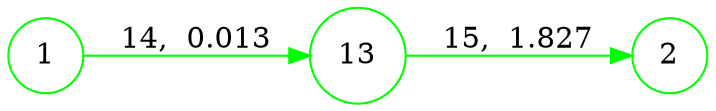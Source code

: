digraph {
	rankdir=LR;
	node [shape=circle];
	1->13[color=green,label="14,  0.013",penwidth=1.0];
	1 [color=green]
	{rank=same; 1}
	13->2[color=green,label="15,  1.827",penwidth=1.0];
	13 [color=green]
	{rank=same; 13}
	2 [color=green]
	{rank=same; 2}
}